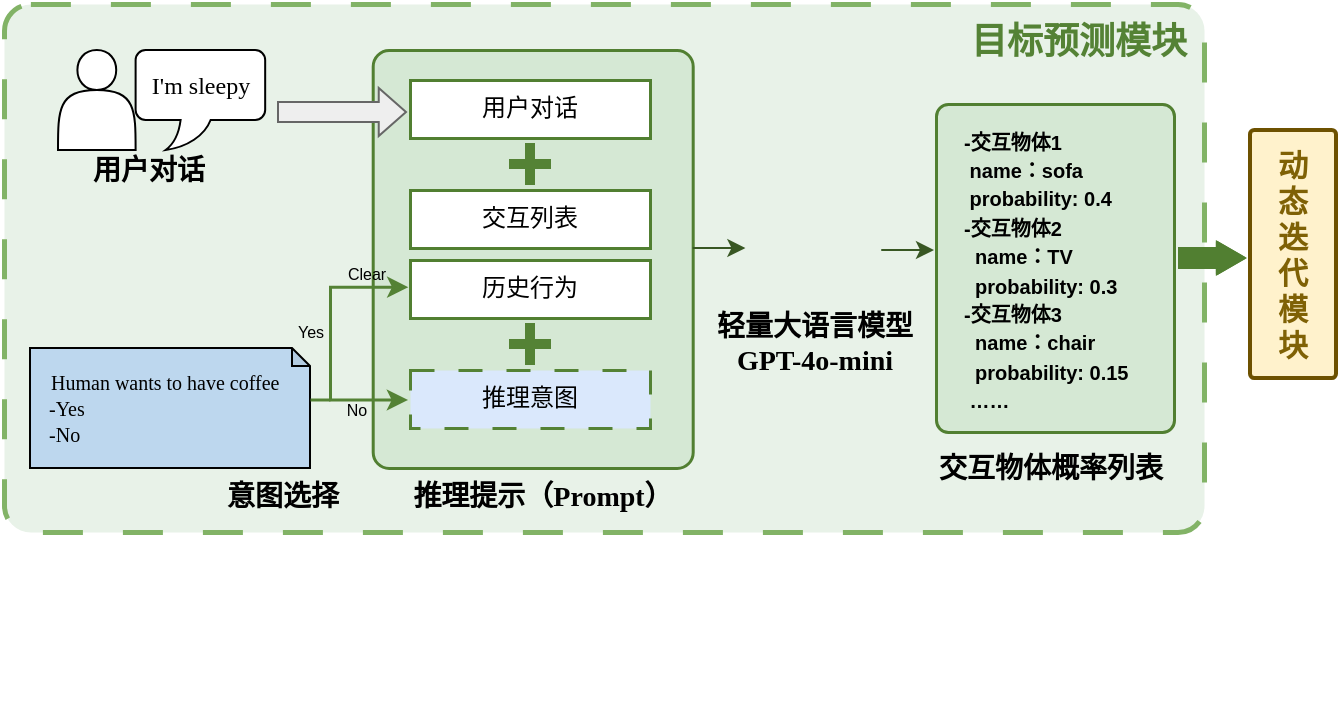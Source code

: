 <mxfile version="26.2.12">
  <diagram name="第 1 页" id="XD0qNdfzVpc5fez3cEbL">
    <mxGraphModel dx="2589" dy="1792" grid="1" gridSize="10" guides="1" tooltips="1" connect="1" arrows="1" fold="1" page="1" pageScale="1" pageWidth="1169" pageHeight="827" math="0" shadow="0">
      <root>
        <mxCell id="0" />
        <mxCell id="1" parent="0" />
        <mxCell id="9R25x5qAeBOHMjVrGIi3-22" value="&lt;span style=&quot;color: rgba(0, 0, 0, 0); font-family: monospace; font-size: 0px; text-align: start;&quot;&gt;%3CmxGraphModel%3E%3Croot%3E%3CmxCell%20id%3D%220%22%2F%3E%3CmxCell%20id%3D%221%22%20parent%3D%220%22%2F%3E%3CmxCell%20id%3D%222%22%20value%3D%22%26lt%3Bb%26gt%3BEnv.%20Prompt%26lt%3B%2Fb%26gt%3B%22%20style%3D%22text%3Bhtml%3D1%3Balign%3Dcenter%3BverticalAlign%3Dmiddle%3Bresizable%3D0%3Bpoints%3D%5B%5D%3Bautosize%3D1%3BstrokeColor%3Dnone%3BfillColor%3Dnone%3B%22%20vertex%3D%221%22%20parent%3D%221%22%3E%3CmxGeometry%20x%3D%22235%22%20y%3D%22265%22%20width%3D%2290%22%20height%3D%2230%22%20as%3D%22geometry%22%2F%3E%3C%2FmxCell%3E%3C%2Froot%3E%3C%2FmxGraphModel%3E&lt;/span&gt;" style="text;html=1;align=center;verticalAlign=middle;resizable=0;points=[];autosize=1;strokeColor=none;fillColor=none;fontStyle=4" vertex="1" parent="1">
          <mxGeometry x="-218.117" y="-267.782" width="20" height="30" as="geometry" />
        </mxCell>
        <mxCell id="9R25x5qAeBOHMjVrGIi3-23" value="" style="rounded=1;arcSize=5;whiteSpace=wrap;html=1;fillColor=light-dark(#e8f2e8, #1f2f1e);strokeColor=#82b366;dashed=1;dashPattern=8 8;strokeWidth=2.5;movable=1;resizable=1;rotatable=1;deletable=1;editable=1;locked=0;connectable=1;" vertex="1" parent="1">
          <mxGeometry x="-840" y="-589" width="600" height="264" as="geometry" />
        </mxCell>
        <mxCell id="9R25x5qAeBOHMjVrGIi3-24" value="" style="shape=image;html=1;verticalAlign=top;verticalLabelPosition=bottom;labelBackgroundColor=#ffffff;imageAspect=0;aspect=fixed;image=https://cdn0.iconfinder.com/data/icons/phosphor-light-vol-1/256/brain-light-128.png;imageBackground=none;imageBorder=none;movable=1;resizable=1;rotatable=1;deletable=1;editable=1;locked=0;connectable=1;" vertex="1" parent="1">
          <mxGeometry x="-471.5" y="-505.5" width="73" height="73" as="geometry" />
        </mxCell>
        <mxCell id="9R25x5qAeBOHMjVrGIi3-25" value="" style="group;fontStyle=0;strokeWidth=1;movable=1;resizable=1;rotatable=1;deletable=1;editable=1;locked=0;connectable=1;" vertex="1" connectable="0" parent="1">
          <mxGeometry x="-475" y="-513" width="116.436" height="165" as="geometry" />
        </mxCell>
        <mxCell id="9R25x5qAeBOHMjVrGIi3-26" value="&lt;font style=&quot;font-size: 14px;&quot;&gt;&lt;font style=&quot;&quot; face=&quot;Times New Roman&quot;&gt;&lt;b style=&quot;&quot;&gt;轻量大语言模型&lt;/b&gt;&lt;/font&gt;&lt;br&gt;&lt;/font&gt;&lt;div&gt;&lt;font style=&quot;font-size: 14px;&quot; face=&quot;Times New Roman&quot;&gt;&lt;b style=&quot;&quot;&gt;GPT-4o-mini&lt;/b&gt;&lt;/font&gt;&lt;/div&gt;" style="text;html=1;align=center;verticalAlign=middle;resizable=1;points=[];autosize=1;strokeColor=none;fillColor=none;movable=1;rotatable=1;deletable=1;editable=1;locked=0;connectable=1;" vertex="1" parent="9R25x5qAeBOHMjVrGIi3-25">
          <mxGeometry x="-20.004" y="68.5" width="120" height="50" as="geometry" />
        </mxCell>
        <mxCell id="9R25x5qAeBOHMjVrGIi3-27" style="edgeStyle=orthogonalEdgeStyle;rounded=1;orthogonalLoop=1;jettySize=auto;html=1;fillColor=#1ba1e2;strokeColor=light-dark(#385723, #28ab6a);curved=0;movable=1;resizable=1;rotatable=1;deletable=1;editable=1;locked=0;connectable=1;" edge="1" parent="9R25x5qAeBOHMjVrGIi3-25">
          <mxGeometry relative="1" as="geometry">
            <mxPoint x="73.62" y="47" as="sourcePoint" />
            <mxPoint x="99.62" y="47" as="targetPoint" />
            <Array as="points">
              <mxPoint x="99.99" y="47.21" />
              <mxPoint x="99.99" y="47.21" />
            </Array>
          </mxGeometry>
        </mxCell>
        <mxCell id="9R25x5qAeBOHMjVrGIi3-28" value="&lt;font face=&quot;Times New Roman&quot;&gt;&lt;span style=&quot;font-size: 14px;&quot;&gt;&lt;b&gt;交互物体概率列表&lt;/b&gt;&lt;/span&gt;&lt;/font&gt;" style="text;html=1;align=center;verticalAlign=middle;resizable=1;points=[];autosize=1;strokeColor=none;fillColor=none;movable=1;rotatable=1;deletable=1;editable=1;locked=0;connectable=1;" vertex="1" parent="1">
          <mxGeometry x="-381.997" y="-371" width="130" height="29" as="geometry" />
        </mxCell>
        <mxCell id="9R25x5qAeBOHMjVrGIi3-29" value="" style="shape=flexArrow;endArrow=classic;html=1;rounded=0;fillColor=light-dark(#517f31, #2566a8);strokeColor=light-dark(#517f31, #ededed);endWidth=5.2;endSize=4.356;movable=1;resizable=1;rotatable=1;deletable=1;editable=1;locked=0;connectable=1;" edge="1" parent="1">
          <mxGeometry width="50" height="50" relative="1" as="geometry">
            <mxPoint x="-253" y="-462" as="sourcePoint" />
            <mxPoint x="-219" y="-462" as="targetPoint" />
            <Array as="points">
              <mxPoint x="-243" y="-462" />
            </Array>
          </mxGeometry>
        </mxCell>
        <mxCell id="9R25x5qAeBOHMjVrGIi3-30" value="" style="rounded=1;arcSize=5;whiteSpace=wrap;html=1;fillColor=#fff2cc;strokeColor=light-dark(#6D5100,#000000);strokeWidth=2;movable=1;resizable=1;rotatable=1;deletable=1;editable=1;locked=0;connectable=1;" vertex="1" parent="1">
          <mxGeometry x="-217" y="-526" width="43" height="124" as="geometry" />
        </mxCell>
        <mxCell id="9R25x5qAeBOHMjVrGIi3-31" value="&lt;font face=&quot;Times New Roman&quot;&gt;&lt;span style=&quot;font-size: 15px;&quot;&gt;动&lt;/span&gt;&lt;/font&gt;&lt;div&gt;&lt;font face=&quot;Times New Roman&quot;&gt;&lt;span style=&quot;font-size: 15px;&quot;&gt;态&lt;/span&gt;&lt;/font&gt;&lt;/div&gt;&lt;div&gt;&lt;font face=&quot;Times New Roman&quot;&gt;&lt;span style=&quot;font-size: 15px;&quot;&gt;迭&lt;/span&gt;&lt;/font&gt;&lt;/div&gt;&lt;div&gt;&lt;font face=&quot;Times New Roman&quot;&gt;&lt;span style=&quot;font-size: 15px;&quot;&gt;代&lt;/span&gt;&lt;/font&gt;&lt;/div&gt;&lt;div&gt;&lt;font face=&quot;Times New Roman&quot;&gt;&lt;span style=&quot;font-size: 15px;&quot;&gt;模&lt;/span&gt;&lt;/font&gt;&lt;/div&gt;&lt;div&gt;&lt;font face=&quot;Times New Roman&quot;&gt;&lt;span style=&quot;font-size: 15px;&quot;&gt;块&lt;/span&gt;&lt;/font&gt;&lt;/div&gt;" style="text;html=1;align=center;verticalAlign=middle;resizable=1;points=[];autosize=1;strokeColor=none;fillColor=none;fontColor=light-dark(#7f6105, #69c195);fontStyle=1;movable=1;rotatable=1;deletable=1;editable=1;locked=0;connectable=1;" vertex="1" parent="1">
          <mxGeometry x="-212.64" y="-524" width="33" height="120" as="geometry" />
        </mxCell>
        <mxCell id="9R25x5qAeBOHMjVrGIi3-32" value="" style="rounded=1;arcSize=5;whiteSpace=wrap;html=1;fillColor=#d5e8d4;strokeColor=light-dark(#517f31, #446e2c);align=center;verticalAlign=middle;fontFamily=Helvetica;fontSize=12;fontColor=default;strokeWidth=1.5;movable=1;resizable=1;rotatable=1;deletable=1;editable=1;locked=0;connectable=1;" vertex="1" parent="1">
          <mxGeometry x="-655.65" y="-566" width="160" height="209" as="geometry" />
        </mxCell>
        <mxCell id="9R25x5qAeBOHMjVrGIi3-33" value="&lt;font&gt;用户对话&lt;/font&gt;" style="rounded=0;whiteSpace=wrap;html=1;pointerEvents=0;align=center;verticalAlign=top;fontFamily=Helvetica;fontSize=12;fontColor=default;fillColor=default;gradientColor=none;strokeColor=light-dark(#517f31, #ededed);strokeWidth=1.5;movable=1;resizable=1;rotatable=1;deletable=1;editable=1;locked=0;connectable=1;" vertex="1" parent="1">
          <mxGeometry x="-637" y="-551" width="120" height="29" as="geometry" />
        </mxCell>
        <mxCell id="9R25x5qAeBOHMjVrGIi3-34" value="&lt;span style=&quot;line-height: 120%;&quot;&gt;&lt;font face=&quot;Helvetica&quot;&gt;交互列表&lt;/font&gt;&lt;/span&gt;" style="rounded=0;whiteSpace=wrap;html=1;pointerEvents=0;align=center;verticalAlign=top;fontFamily=Helvetica;fontSize=12;fontColor=default;fillColor=default;gradientColor=none;strokeColor=light-dark(#517f31, #ededed);strokeWidth=1.5;movable=1;resizable=1;rotatable=1;deletable=1;editable=1;locked=0;connectable=1;" vertex="1" parent="1">
          <mxGeometry x="-637" y="-496" width="120" height="29" as="geometry" />
        </mxCell>
        <mxCell id="9R25x5qAeBOHMjVrGIi3-35" value="" style="shape=cross;whiteSpace=wrap;html=1;fillColor=light-dark(#548235, #ededed);strokeColor=light-dark(#548235, #ededed);aspect=fixed;movable=1;resizable=1;rotatable=1;deletable=1;editable=1;locked=0;connectable=1;" vertex="1" parent="1">
          <mxGeometry x="-587" y="-519" width="20" height="20" as="geometry" />
        </mxCell>
        <mxCell id="9R25x5qAeBOHMjVrGIi3-36" value="&lt;span style=&quot;line-height: 120%;&quot;&gt;&lt;font face=&quot;Helvetica&quot;&gt;历史行为&lt;/font&gt;&lt;/span&gt;" style="rounded=0;whiteSpace=wrap;html=1;pointerEvents=0;align=center;verticalAlign=top;fontFamily=Helvetica;fontSize=12;fontColor=default;fillColor=default;gradientColor=none;strokeColor=light-dark(#517f31, #ededed);strokeWidth=1.5;movable=1;resizable=1;rotatable=1;deletable=1;editable=1;locked=0;connectable=1;" vertex="1" parent="1">
          <mxGeometry x="-637" y="-461" width="120" height="29" as="geometry" />
        </mxCell>
        <mxCell id="9R25x5qAeBOHMjVrGIi3-37" value="" style="shape=cross;whiteSpace=wrap;html=1;fillColor=light-dark(#548235, #ededed);strokeColor=light-dark(#548235, #ededed);aspect=fixed;movable=1;resizable=1;rotatable=1;deletable=1;editable=1;locked=0;connectable=1;" vertex="1" parent="1">
          <mxGeometry x="-587" y="-429" width="20" height="20" as="geometry" />
        </mxCell>
        <mxCell id="9R25x5qAeBOHMjVrGIi3-38" value="&lt;span style=&quot;line-height: 120%;&quot;&gt;&lt;font face=&quot;Helvetica&quot;&gt;推理意图&lt;/font&gt;&lt;/span&gt;" style="rounded=0;whiteSpace=wrap;html=1;pointerEvents=0;align=center;verticalAlign=top;fontFamily=Helvetica;fontSize=12;fillColor=#dae8fc;strokeColor=light-dark(#548235, #5c79a3);strokeWidth=1.5;dashed=1;dashPattern=8 8;movable=1;resizable=1;rotatable=1;deletable=1;editable=1;locked=0;connectable=1;" vertex="1" parent="1">
          <mxGeometry x="-637" y="-406" width="120" height="29" as="geometry" />
        </mxCell>
        <mxCell id="9R25x5qAeBOHMjVrGIi3-39" value="&lt;div style=&quot;line-height: 100%;&quot;&gt;&lt;span style=&quot;background-color: transparent; color: light-dark(rgb(0, 0, 0), rgb(255, 255, 255)); font-family: &amp;quot;Times New Roman&amp;quot;;&quot;&gt;&amp;nbsp; &lt;font style=&quot;font-size: 10px;&quot;&gt;&amp;nbsp;&lt;/font&gt;&lt;/span&gt;&lt;span style=&quot;background-color: transparent; color: light-dark(rgb(0, 0, 0), rgb(255, 255, 255)); font-family: &amp;quot;Times New Roman&amp;quot;;&quot;&gt;&lt;font style=&quot;font-size: 10px;&quot;&gt;Human wants to have coffee&lt;/font&gt;&lt;/span&gt;&lt;/div&gt;&lt;div style=&quot;line-height: 100%;&quot;&gt;&lt;span style=&quot;font-family: &amp;quot;Times New Roman&amp;quot;; background-color: transparent; color: light-dark(rgb(0, 0, 0), rgb(255, 255, 255));&quot;&gt;&lt;font style=&quot;font-size: 10px;&quot;&gt;&amp;nbsp; &amp;nbsp;-Yes&lt;/font&gt;&lt;/span&gt;&lt;/div&gt;&lt;div style=&quot;line-height: 100%;&quot;&gt;&lt;font style=&quot;font-size: 10px;&quot;&gt;&lt;span style=&quot;font-family: &amp;quot;Times New Roman&amp;quot;; background-color: transparent; color: light-dark(rgb(0, 0, 0), rgb(255, 255, 255));&quot;&gt;&amp;nbsp; &amp;nbsp;-&lt;/span&gt;&lt;span style=&quot;font-family: &amp;quot;Times New Roman&amp;quot;; background-color: transparent; color: light-dark(rgb(0, 0, 0), rgb(255, 255, 255));&quot;&gt;No&lt;/span&gt;&lt;/font&gt;&lt;/div&gt;" style="shape=note;whiteSpace=wrap;html=1;backgroundOutline=1;darkOpacity=0.05;align=left;size=9;fillColor=light-dark(#bdd7ee, #ededed);movable=1;resizable=1;rotatable=1;deletable=1;editable=1;locked=0;connectable=1;" vertex="1" parent="1">
          <mxGeometry x="-827" y="-417" width="140" height="60" as="geometry" />
        </mxCell>
        <mxCell id="9R25x5qAeBOHMjVrGIi3-40" value="&lt;font style=&quot;font-size: 14px;&quot; face=&quot;Times New Roman&quot;&gt;&lt;b style=&quot;&quot;&gt;意图选择&lt;/b&gt;&lt;/font&gt;" style="text;html=1;align=center;verticalAlign=middle;resizable=1;points=[];autosize=1;strokeColor=none;fillColor=none;movable=1;rotatable=1;deletable=1;editable=1;locked=0;connectable=1;" vertex="1" parent="1">
          <mxGeometry x="-741.0" y="-357.001" width="80" height="30" as="geometry" />
        </mxCell>
        <mxCell id="9R25x5qAeBOHMjVrGIi3-41" value="" style="endArrow=none;html=1;rounded=0;strokeColor=light-dark(#548235, #ededed);strokeWidth=1.5;movable=1;resizable=1;rotatable=1;deletable=1;editable=1;locked=0;connectable=1;" edge="1" parent="1">
          <mxGeometry width="50" height="50" relative="1" as="geometry">
            <mxPoint x="-687" y="-391.25" as="sourcePoint" />
            <mxPoint x="-677" y="-391.25" as="targetPoint" />
          </mxGeometry>
        </mxCell>
        <mxCell id="9R25x5qAeBOHMjVrGIi3-42" value="" style="shape=actor;whiteSpace=wrap;html=1;aspect=fixed;movable=1;resizable=1;rotatable=1;deletable=1;editable=1;locked=0;connectable=1;" vertex="1" parent="1">
          <mxGeometry x="-813" y="-566" width="38.81" height="50" as="geometry" />
        </mxCell>
        <mxCell id="9R25x5qAeBOHMjVrGIi3-43" value="&lt;font face=&quot;Times New Roman&quot;&gt;I&#39;m sleepy&lt;/font&gt;" style="whiteSpace=wrap;html=1;shape=mxgraph.basic.roundRectCallout;dx=30;dy=15;size=5;boundedLbl=1;movable=1;resizable=1;rotatable=1;deletable=1;editable=1;locked=0;connectable=1;" vertex="1" parent="1">
          <mxGeometry x="-774.194" y="-566" width="64.78" height="50" as="geometry" />
        </mxCell>
        <mxCell id="9R25x5qAeBOHMjVrGIi3-44" value="&lt;font face=&quot;Times New Roman&quot; style=&quot;font-size: 14px;&quot;&gt;&lt;b&gt;用户对话&lt;/b&gt;&lt;/font&gt;" style="text;html=1;align=center;verticalAlign=middle;resizable=1;points=[];autosize=1;strokeColor=none;fillColor=none;movable=1;rotatable=1;deletable=1;editable=1;locked=0;connectable=1;" vertex="1" parent="1">
          <mxGeometry x="-805.2" y="-520" width="74" height="29" as="geometry" />
        </mxCell>
        <mxCell id="9R25x5qAeBOHMjVrGIi3-45" value="&lt;font style=&quot;font-size: 18px;&quot; face=&quot;Times New Roman&quot;&gt;目标预测模块&lt;/font&gt;" style="text;html=1;align=center;verticalAlign=middle;resizable=1;points=[];autosize=1;strokeColor=none;fillColor=none;fontColor=light-dark(#548235, #69c195);fontStyle=1;movable=1;rotatable=1;deletable=1;editable=1;locked=0;connectable=1;" vertex="1" parent="1">
          <mxGeometry x="-366" y="-587" width="126" height="34" as="geometry" />
        </mxCell>
        <mxCell id="9R25x5qAeBOHMjVrGIi3-46" value="&lt;font face=&quot;Times New Roman&quot; style=&quot;font-size: 14px;&quot;&gt;&lt;b style=&quot;&quot;&gt;推理提示（Prompt）&lt;/b&gt;&lt;/font&gt;" style="text;html=1;align=center;verticalAlign=middle;resizable=1;points=[];autosize=1;strokeColor=none;fillColor=none;movable=1;rotatable=1;deletable=1;editable=1;locked=0;connectable=1;" vertex="1" parent="1">
          <mxGeometry x="-645.647" y="-357" width="150" height="30" as="geometry" />
        </mxCell>
        <mxCell id="9R25x5qAeBOHMjVrGIi3-47" value="" style="endArrow=classic;startArrow=classic;html=1;rounded=0;entryX=-0.009;entryY=0.46;entryDx=0;entryDy=0;entryPerimeter=0;exitX=0.005;exitY=0.558;exitDx=0;exitDy=0;exitPerimeter=0;strokeColor=light-dark(#548235, #ededed);edgeStyle=elbowEdgeStyle;strokeWidth=1.5;movable=1;resizable=1;rotatable=1;deletable=1;editable=1;locked=0;connectable=1;" edge="1" parent="1" target="9R25x5qAeBOHMjVrGIi3-36">
          <mxGeometry width="50" height="50" relative="1" as="geometry">
            <mxPoint x="-638.22" y="-391.26" as="sourcePoint" />
            <mxPoint x="-639.13" y="-465.63" as="targetPoint" />
            <Array as="points">
              <mxPoint x="-677" y="-416" />
            </Array>
          </mxGeometry>
        </mxCell>
        <mxCell id="9R25x5qAeBOHMjVrGIi3-48" value="&lt;font style=&quot;font-size: 8px;&quot;&gt;Yes&lt;/font&gt;" style="edgeLabel;html=1;align=center;verticalAlign=middle;resizable=1;points=[];movable=1;rotatable=1;deletable=1;editable=1;locked=0;connectable=1;labelBackgroundColor=none;" vertex="1" connectable="0" parent="9R25x5qAeBOHMjVrGIi3-47">
          <mxGeometry x="0.167" y="2" relative="1" as="geometry">
            <mxPoint x="-8" y="4" as="offset" />
          </mxGeometry>
        </mxCell>
        <mxCell id="9R25x5qAeBOHMjVrGIi3-49" value="&lt;font style=&quot;font-size: 8px;&quot;&gt;No&lt;/font&gt;" style="edgeLabel;html=1;align=center;verticalAlign=middle;resizable=1;points=[];movable=1;rotatable=1;deletable=1;editable=1;locked=0;connectable=1;labelBackgroundColor=none;" vertex="1" connectable="0" parent="9R25x5qAeBOHMjVrGIi3-47">
          <mxGeometry x="-0.241" y="1" relative="1" as="geometry">
            <mxPoint x="14" y="16" as="offset" />
          </mxGeometry>
        </mxCell>
        <mxCell id="9R25x5qAeBOHMjVrGIi3-50" value="&lt;font style=&quot;font-size: 8px;&quot;&gt;Clear&lt;/font&gt;" style="edgeLabel;html=1;align=center;verticalAlign=middle;resizable=1;points=[];fontSize=9;movable=1;rotatable=1;deletable=1;editable=1;locked=0;connectable=1;labelBackgroundColor=none;" vertex="1" connectable="0" parent="9R25x5qAeBOHMjVrGIi3-47">
          <mxGeometry x="0.6" y="1" relative="1" as="geometry">
            <mxPoint x="5" y="-6" as="offset" />
          </mxGeometry>
        </mxCell>
        <mxCell id="9R25x5qAeBOHMjVrGIi3-51" style="edgeStyle=orthogonalEdgeStyle;rounded=1;orthogonalLoop=1;jettySize=auto;html=1;fillColor=#1ba1e2;strokeColor=light-dark(#385723, #28ab6a);curved=0;movable=1;resizable=1;rotatable=1;deletable=1;editable=1;locked=0;connectable=1;" edge="1" parent="1">
          <mxGeometry relative="1" as="geometry">
            <mxPoint x="-495.65" y="-467" as="sourcePoint" />
            <mxPoint x="-469.65" y="-467" as="targetPoint" />
            <Array as="points">
              <mxPoint x="-469.28" y="-466.79" />
              <mxPoint x="-469.28" y="-466.79" />
            </Array>
          </mxGeometry>
        </mxCell>
        <mxCell id="9R25x5qAeBOHMjVrGIi3-52" value="" style="shape=singleArrow;whiteSpace=wrap;html=1;fillColor=light-dark(#eeeeee, #1a1a1a);strokeColor=#666666;gradientColor=none;arrowWidth=0.417;arrowSize=0.213;movable=1;resizable=1;rotatable=1;deletable=1;editable=1;locked=0;connectable=1;" vertex="1" parent="1">
          <mxGeometry x="-703" y="-547" width="64" height="24" as="geometry" />
        </mxCell>
        <mxCell id="9R25x5qAeBOHMjVrGIi3-53" value="&lt;div&gt;&lt;font style=&quot;font-size: 10px;&quot;&gt;&lt;b&gt;&amp;nbsp; &amp;nbsp;&amp;nbsp;&lt;/b&gt;&lt;/font&gt;&lt;/div&gt;&lt;div&gt;&lt;b&gt;&lt;font style=&quot;font-size: 10px;&quot;&gt;&amp;nbsp;&lt;/font&gt;&lt;/b&gt;&lt;/div&gt;" style="rounded=1;arcSize=5;whiteSpace=wrap;html=1;fillColor=#d5e8d4;strokeColor=light-dark(#517f31, #446e2c);align=left;verticalAlign=middle;fontFamily=Helvetica;fontSize=12;fontColor=default;strokeWidth=1.5;movable=1;resizable=1;rotatable=1;deletable=1;editable=1;locked=0;connectable=1;" vertex="1" parent="1">
          <mxGeometry x="-374" y="-539" width="119" height="164" as="geometry" />
        </mxCell>
        <mxCell id="9R25x5qAeBOHMjVrGIi3-54" value="&lt;div style=&quot;&quot;&gt;&lt;div&gt;&lt;span style=&quot;font-size: 10px;&quot;&gt;&lt;b&gt;&lt;br&gt;&lt;/b&gt;&lt;/span&gt;&lt;/div&gt;&lt;b style=&quot;font-size: 10px; background-color: transparent; color: light-dark(rgb(0, 0, 0), rgb(255, 255, 255));&quot;&gt;-交互物体1&lt;/b&gt;&lt;br&gt;&lt;b style=&quot;background-color: transparent; color: light-dark(rgb(0, 0, 0), rgb(255, 255, 255)); font-size: 10px;&quot;&gt;&amp;nbsp;name：sof&lt;/b&gt;&lt;span style=&quot;background-color: transparent; color: light-dark(rgb(0, 0, 0), rgb(255, 255, 255)); font-size: 10px;&quot;&gt;&lt;b&gt;a&lt;/b&gt;&lt;/span&gt;&lt;br&gt;&lt;span style=&quot;background-color: transparent; color: light-dark(rgb(0, 0, 0), rgb(255, 255, 255)); font-size: 10px;&quot;&gt;&lt;b&gt;&amp;nbsp;probability: 0&lt;/b&gt;&lt;/span&gt;&lt;b style=&quot;background-color: transparent; color: light-dark(rgb(0, 0, 0), rgb(255, 255, 255)); font-size: 10px;&quot;&gt;.4&lt;/b&gt;&lt;br&gt;&lt;b style=&quot;font-size: 10px; background-color: transparent; color: light-dark(rgb(0, 0, 0), rgb(255, 255, 255));&quot;&gt;-交互物体2&lt;/b&gt;&lt;br&gt;&lt;b style=&quot;background-color: transparent; color: light-dark(rgb(0, 0, 0), rgb(255, 255, 255)); font-size: 10px;&quot;&gt;&amp;nbsp; name：TV&lt;/b&gt;&lt;br&gt;&lt;span style=&quot;background-color: transparent; color: light-dark(rgb(0, 0, 0), rgb(255, 255, 255)); font-size: 10px;&quot;&gt;&lt;b&gt;&amp;nbsp; probability: 0&lt;/b&gt;&lt;/span&gt;&lt;b style=&quot;background-color: transparent; color: light-dark(rgb(0, 0, 0), rgb(255, 255, 255)); font-size: 10px;&quot;&gt;.3&lt;/b&gt;&lt;br&gt;&lt;b style=&quot;font-size: 10px; background-color: transparent; color: light-dark(rgb(0, 0, 0), rgb(255, 255, 255));&quot;&gt;-交互物体3&lt;/b&gt;&lt;br&gt;&lt;b style=&quot;background-color: transparent; color: light-dark(rgb(0, 0, 0), rgb(255, 255, 255)); font-size: 10px;&quot;&gt;&amp;nbsp; name：chair&lt;/b&gt;&lt;br&gt;&lt;span style=&quot;background-color: transparent; color: light-dark(rgb(0, 0, 0), rgb(255, 255, 255)); font-size: 10px;&quot;&gt;&lt;b&gt;&amp;nbsp; probability: 0&lt;/b&gt;&lt;/span&gt;&lt;b style=&quot;background-color: transparent; color: light-dark(rgb(0, 0, 0), rgb(255, 255, 255)); font-size: 10px;&quot;&gt;.15&lt;/b&gt;&lt;/div&gt;&lt;b style=&quot;background-color: transparent; color: light-dark(rgb(0, 0, 0), rgb(255, 255, 255)); font-size: 10px;&quot;&gt;&amp;nbsp;……&lt;/b&gt;&lt;br&gt;&lt;div style=&quot;&quot;&gt;&lt;br&gt;&lt;/div&gt;" style="text;html=1;align=left;verticalAlign=middle;whiteSpace=wrap;rounded=0;movable=1;resizable=1;rotatable=1;deletable=1;editable=1;locked=0;connectable=1;" vertex="1" parent="1">
          <mxGeometry x="-362" y="-513" width="98" height="114" as="geometry" />
        </mxCell>
      </root>
    </mxGraphModel>
  </diagram>
</mxfile>
